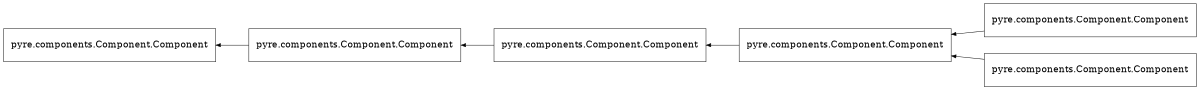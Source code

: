 digraph classdiagramb312093a7a {
rankdir=LR;
size="8.0, 12.0";
  "MolDynamics" [shape=box,fontsize=10,style="setlinewidth(0.5)",label="pyre.components.Component.Component"];
  "Component" -> "MolDynamics" [arrowsize=0.5,style="setlinewidth(0.5)",dir=back];
  "Traceable" [shape=box,fontsize=10,style="setlinewidth(0.5)",label="pyre.components.Component.Component"];
  "Mmtk" [shape=box,fontsize=10,style="setlinewidth(0.5)",label="pyre.components.Component.Component"];
  "MolDynamics" -> "Mmtk" [arrowsize=0.5,style="setlinewidth(0.5)",dir=back];
  "Configurable" [shape=box,fontsize=10,style="setlinewidth(0.5)",label="pyre.components.Component.Component"];
  "Traceable" -> "Configurable" [arrowsize=0.5,style="setlinewidth(0.5)",dir=back];
  "Gulp" [shape=box,fontsize=10,style="setlinewidth(0.5)",label="pyre.components.Component.Component"];
  "MolDynamics" -> "Gulp" [arrowsize=0.5,style="setlinewidth(0.5)",dir=back];
  "Component" [shape=box,fontsize=10,style="setlinewidth(0.5)",label="pyre.components.Component.Component"];
  "Configurable" -> "Component" [arrowsize=0.5,style="setlinewidth(0.5)",dir=back];
}
